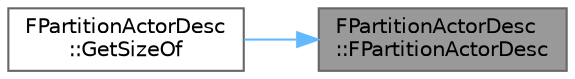 digraph "FPartitionActorDesc::FPartitionActorDesc"
{
 // INTERACTIVE_SVG=YES
 // LATEX_PDF_SIZE
  bgcolor="transparent";
  edge [fontname=Helvetica,fontsize=10,labelfontname=Helvetica,labelfontsize=10];
  node [fontname=Helvetica,fontsize=10,shape=box,height=0.2,width=0.4];
  rankdir="RL";
  Node1 [id="Node000001",label="FPartitionActorDesc\l::FPartitionActorDesc",height=0.2,width=0.4,color="gray40", fillcolor="grey60", style="filled", fontcolor="black",tooltip=" "];
  Node1 -> Node2 [id="edge1_Node000001_Node000002",dir="back",color="steelblue1",style="solid",tooltip=" "];
  Node2 [id="Node000002",label="FPartitionActorDesc\l::GetSizeOf",height=0.2,width=0.4,color="grey40", fillcolor="white", style="filled",URL="$df/dd2/classFPartitionActorDesc.html#aa4eb9ef73b6b4aa8bedcfa7839643017",tooltip=" "];
}
